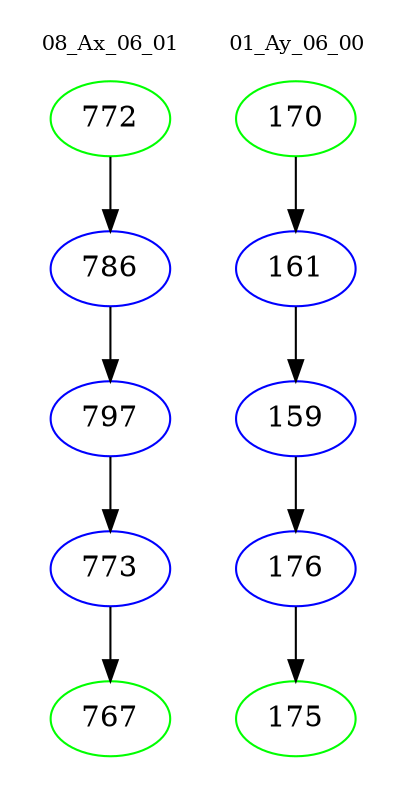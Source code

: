 digraph{
subgraph cluster_0 {
color = white
label = "08_Ax_06_01";
fontsize=10;
T0_772 [label="772", color="green"]
T0_772 -> T0_786 [color="black"]
T0_786 [label="786", color="blue"]
T0_786 -> T0_797 [color="black"]
T0_797 [label="797", color="blue"]
T0_797 -> T0_773 [color="black"]
T0_773 [label="773", color="blue"]
T0_773 -> T0_767 [color="black"]
T0_767 [label="767", color="green"]
}
subgraph cluster_1 {
color = white
label = "01_Ay_06_00";
fontsize=10;
T1_170 [label="170", color="green"]
T1_170 -> T1_161 [color="black"]
T1_161 [label="161", color="blue"]
T1_161 -> T1_159 [color="black"]
T1_159 [label="159", color="blue"]
T1_159 -> T1_176 [color="black"]
T1_176 [label="176", color="blue"]
T1_176 -> T1_175 [color="black"]
T1_175 [label="175", color="green"]
}
}
